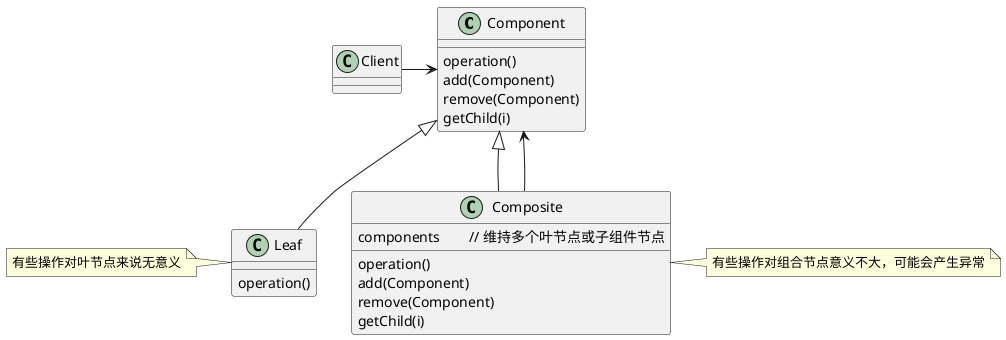 @startuml

class Component{
    operation()
    add(Component)
    remove(Component)
    getChild(i)
}

class Leaf{
    operation()
}
note left: 有些操作对叶节点来说无意义


class Composite{
      components        // 维持多个叶节点或子组件节点
      operation()
        add(Component)
        remove(Component)
        getChild(i)
}
note right: 有些操作对组合节点意义不大，可能会产生异常

Component <|-- Leaf
Component <|-- Composite
Composite --> Component

Client -> Component
@enduml